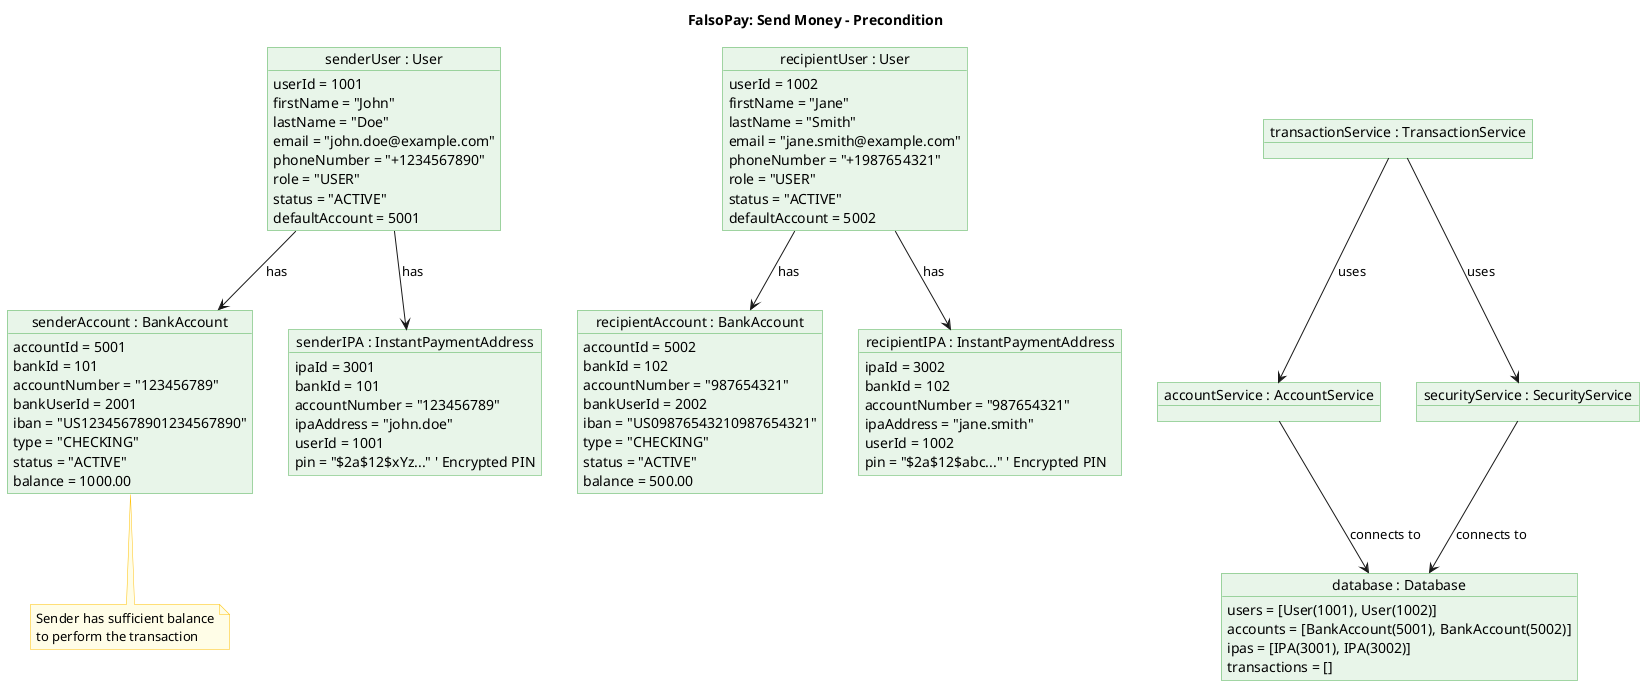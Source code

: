 @startuml Send-Money-Precondition

!define OBJECT_STYLE_FILL #E8F5E9
!define OBJECT_STYLE_BORDER #4CAF50
!define OBJECT_STYLE_TEXT #000000

skinparam object {
    backgroundColor OBJECT_STYLE_FILL
    borderColor OBJECT_STYLE_BORDER
    fontColor OBJECT_STYLE_TEXT
}

skinparam note {
    backgroundColor #FFFDE7
    borderColor #FFC107
    fontColor #000000
}

title "FalsoPay: Send Money - Precondition"

object "senderUser : User" as senderUser {
    userId = 1001
    firstName = "John"
    lastName = "Doe"
    email = "john.doe@example.com"
    phoneNumber = "+1234567890"
    role = "USER"
    status = "ACTIVE"
    defaultAccount = 5001
}

object "recipientUser : User" as recipientUser {
    userId = 1002
    firstName = "Jane"
    lastName = "Smith"
    email = "jane.smith@example.com"
    phoneNumber = "+1987654321"
    role = "USER"
    status = "ACTIVE"
    defaultAccount = 5002
}

object "senderAccount : BankAccount" as senderAccount {
    accountId = 5001
    bankId = 101
    accountNumber = "123456789"
    bankUserId = 2001
    iban = "US12345678901234567890"
    type = "CHECKING"
    status = "ACTIVE"
    balance = 1000.00
}

object "recipientAccount : BankAccount" as recipientAccount {
    accountId = 5002
    bankId = 102
    accountNumber = "987654321"
    bankUserId = 2002
    iban = "US09876543210987654321"
    type = "CHECKING"
    status = "ACTIVE"
    balance = 500.00
}

object "senderIPA : InstantPaymentAddress" as senderIPA {
    ipaId = 3001
    bankId = 101
    accountNumber = "123456789"
    ipaAddress = "john.doe"
    userId = 1001
    pin = "$2a$12$xYz..." ' Encrypted PIN
}

object "recipientIPA : InstantPaymentAddress" as recipientIPA {
    ipaId = 3002
    bankId = 102
    accountNumber = "987654321"
    ipaAddress = "jane.smith"
    userId = 1002
    pin = "$2a$12$abc..." ' Encrypted PIN
}

object "transactionService : TransactionService" as transactionService {
}

object "accountService : AccountService" as accountService {
}

object "securityService : SecurityService" as securityService {
}

object "database : Database" as database {
    users = [User(1001), User(1002)]
    accounts = [BankAccount(5001), BankAccount(5002)]
    ipas = [IPA(3001), IPA(3002)]
    transactions = []
}

note bottom of senderAccount
  Sender has sufficient balance
  to perform the transaction
end note

senderUser --> senderAccount : has
recipientUser --> recipientAccount : has
senderUser --> senderIPA : has
recipientUser --> recipientIPA : has
transactionService --> accountService : uses
transactionService --> securityService : uses
accountService --> database : connects to
securityService --> database : connects to

@enduml 